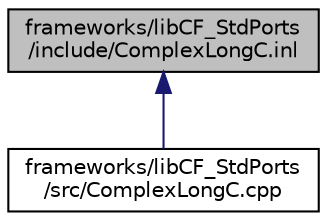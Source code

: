 digraph "frameworks/libCF_StdPorts/include/ComplexLongC.inl"
{
 // INTERACTIVE_SVG=YES
  edge [fontname="Helvetica",fontsize="10",labelfontname="Helvetica",labelfontsize="10"];
  node [fontname="Helvetica",fontsize="10",shape=record];
  Node1 [label="frameworks/libCF_StdPorts\l/include/ComplexLongC.inl",height=0.2,width=0.4,color="black", fillcolor="grey75", style="filled", fontcolor="black"];
  Node1 -> Node2 [dir="back",color="midnightblue",fontsize="10",style="solid",fontname="Helvetica"];
  Node2 [label="frameworks/libCF_StdPorts\l/src/ComplexLongC.cpp",height=0.2,width=0.4,color="black", fillcolor="white", style="filled",URL="$_complex_long_c_8cpp.html"];
}

